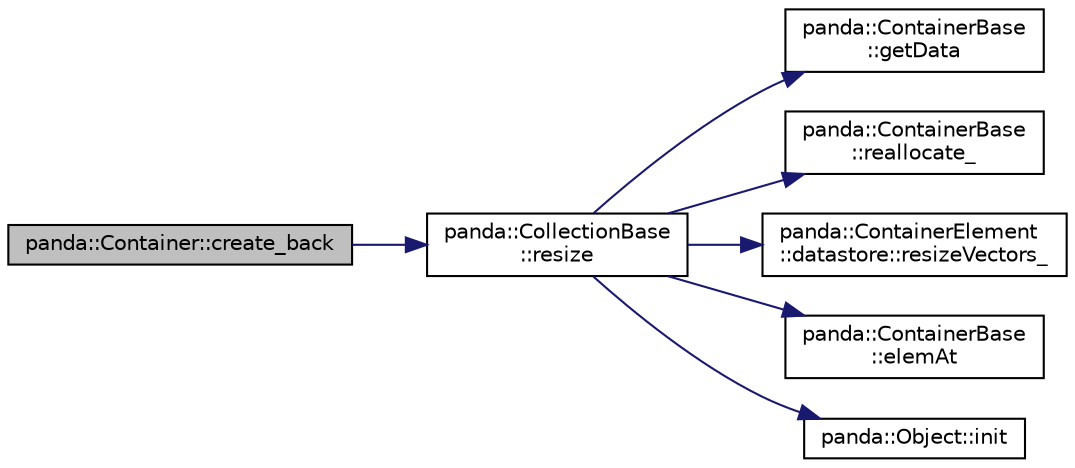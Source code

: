 digraph "panda::Container::create_back"
{
 // INTERACTIVE_SVG=YES
  edge [fontname="Helvetica",fontsize="10",labelfontname="Helvetica",labelfontsize="10"];
  node [fontname="Helvetica",fontsize="10",shape=record];
  rankdir="LR";
  Node1 [label="panda::Container::create_back",height=0.2,width=0.4,color="black", fillcolor="grey75", style="filled" fontcolor="black"];
  Node1 -> Node2 [color="midnightblue",fontsize="10",style="solid"];
  Node2 [label="panda::CollectionBase\l::resize",height=0.2,width=0.4,color="black", fillcolor="white", style="filled",URL="$classpanda_1_1CollectionBase.html#a3ec014ac2da87bb755afbea0822621cc",tooltip="Resize the container. "];
  Node2 -> Node3 [color="midnightblue",fontsize="10",style="solid"];
  Node3 [label="panda::ContainerBase\l::getData",height=0.2,width=0.4,color="black", fillcolor="white", style="filled",URL="$classpanda_1_1ContainerBase.html#a14b14c940d7c8b0ce870c7df333e18a7"];
  Node2 -> Node4 [color="midnightblue",fontsize="10",style="solid"];
  Node4 [label="panda::ContainerBase\l::reallocate_",height=0.2,width=0.4,color="black", fillcolor="white", style="filled",URL="$classpanda_1_1ContainerBase.html#a89fcae0bf801676563ab4056c6c8345a"];
  Node2 -> Node5 [color="midnightblue",fontsize="10",style="solid"];
  Node5 [label="panda::ContainerElement\l::datastore::resizeVectors_",height=0.2,width=0.4,color="black", fillcolor="white", style="filled",URL="$structpanda_1_1ContainerElement_1_1datastore.html#ac050bf7055f0c53b4aff4234e2de6e20",tooltip="Override when there are vector members. "];
  Node2 -> Node6 [color="midnightblue",fontsize="10",style="solid"];
  Node6 [label="panda::ContainerBase\l::elemAt",height=0.2,width=0.4,color="black", fillcolor="white", style="filled",URL="$classpanda_1_1ContainerBase.html#a611d8e68bcae5de2046874b340256fb4"];
  Node2 -> Node7 [color="midnightblue",fontsize="10",style="solid"];
  Node7 [label="panda::Object::init",height=0.2,width=0.4,color="black", fillcolor="white", style="filled",URL="$classpanda_1_1Object.html#a204960e5f165a28176f9b4a42b9ea90c",tooltip="Reset object state. "];
}
